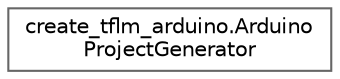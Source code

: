 digraph "Graphical Class Hierarchy"
{
 // LATEX_PDF_SIZE
  bgcolor="transparent";
  edge [fontname=Helvetica,fontsize=10,labelfontname=Helvetica,labelfontsize=10];
  node [fontname=Helvetica,fontsize=10,shape=box,height=0.2,width=0.4];
  rankdir="LR";
  Node0 [id="Node000000",label="create_tflm_arduino.Arduino\lProjectGenerator",height=0.2,width=0.4,color="grey40", fillcolor="white", style="filled",URL="$classcreate__tflm__arduino_1_1_arduino_project_generator.html",tooltip=" "];
}
